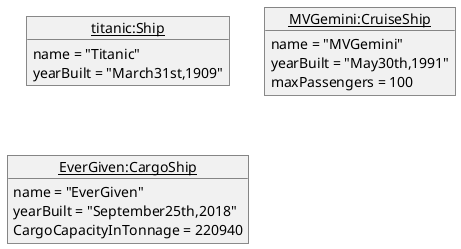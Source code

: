 @startuml

object "<u>titanic:Ship</u>" as ts {
    name = "Titanic"
    yearBuilt = "March31st,1909"
}

object "<u>MVGemini:CruiseShip" as csh {
    name = "MVGemini"
    yearBuilt = "May30th,1991"
    maxPassengers = 100
}

object "<u>EverGiven:CargoShip</u>" as carsh {
    name = "EverGiven"
    yearBuilt = "September25th,2018"
    CargoCapacityInTonnage = 220940
}

@enduml
